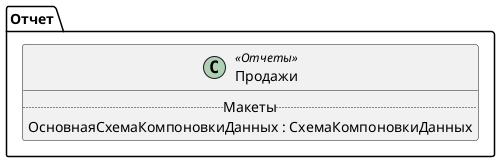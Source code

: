 ﻿@startuml ВыручкаИСебестоимостьПродаж
'!include templates.wsd
'..\include templates.wsd
class Отчет.ВыручкаИСебестоимостьПродаж as "Продажи" <<Отчеты>>
{
..Макеты..
ОсновнаяСхемаКомпоновкиДанных : СхемаКомпоновкиДанных
}
@enduml
